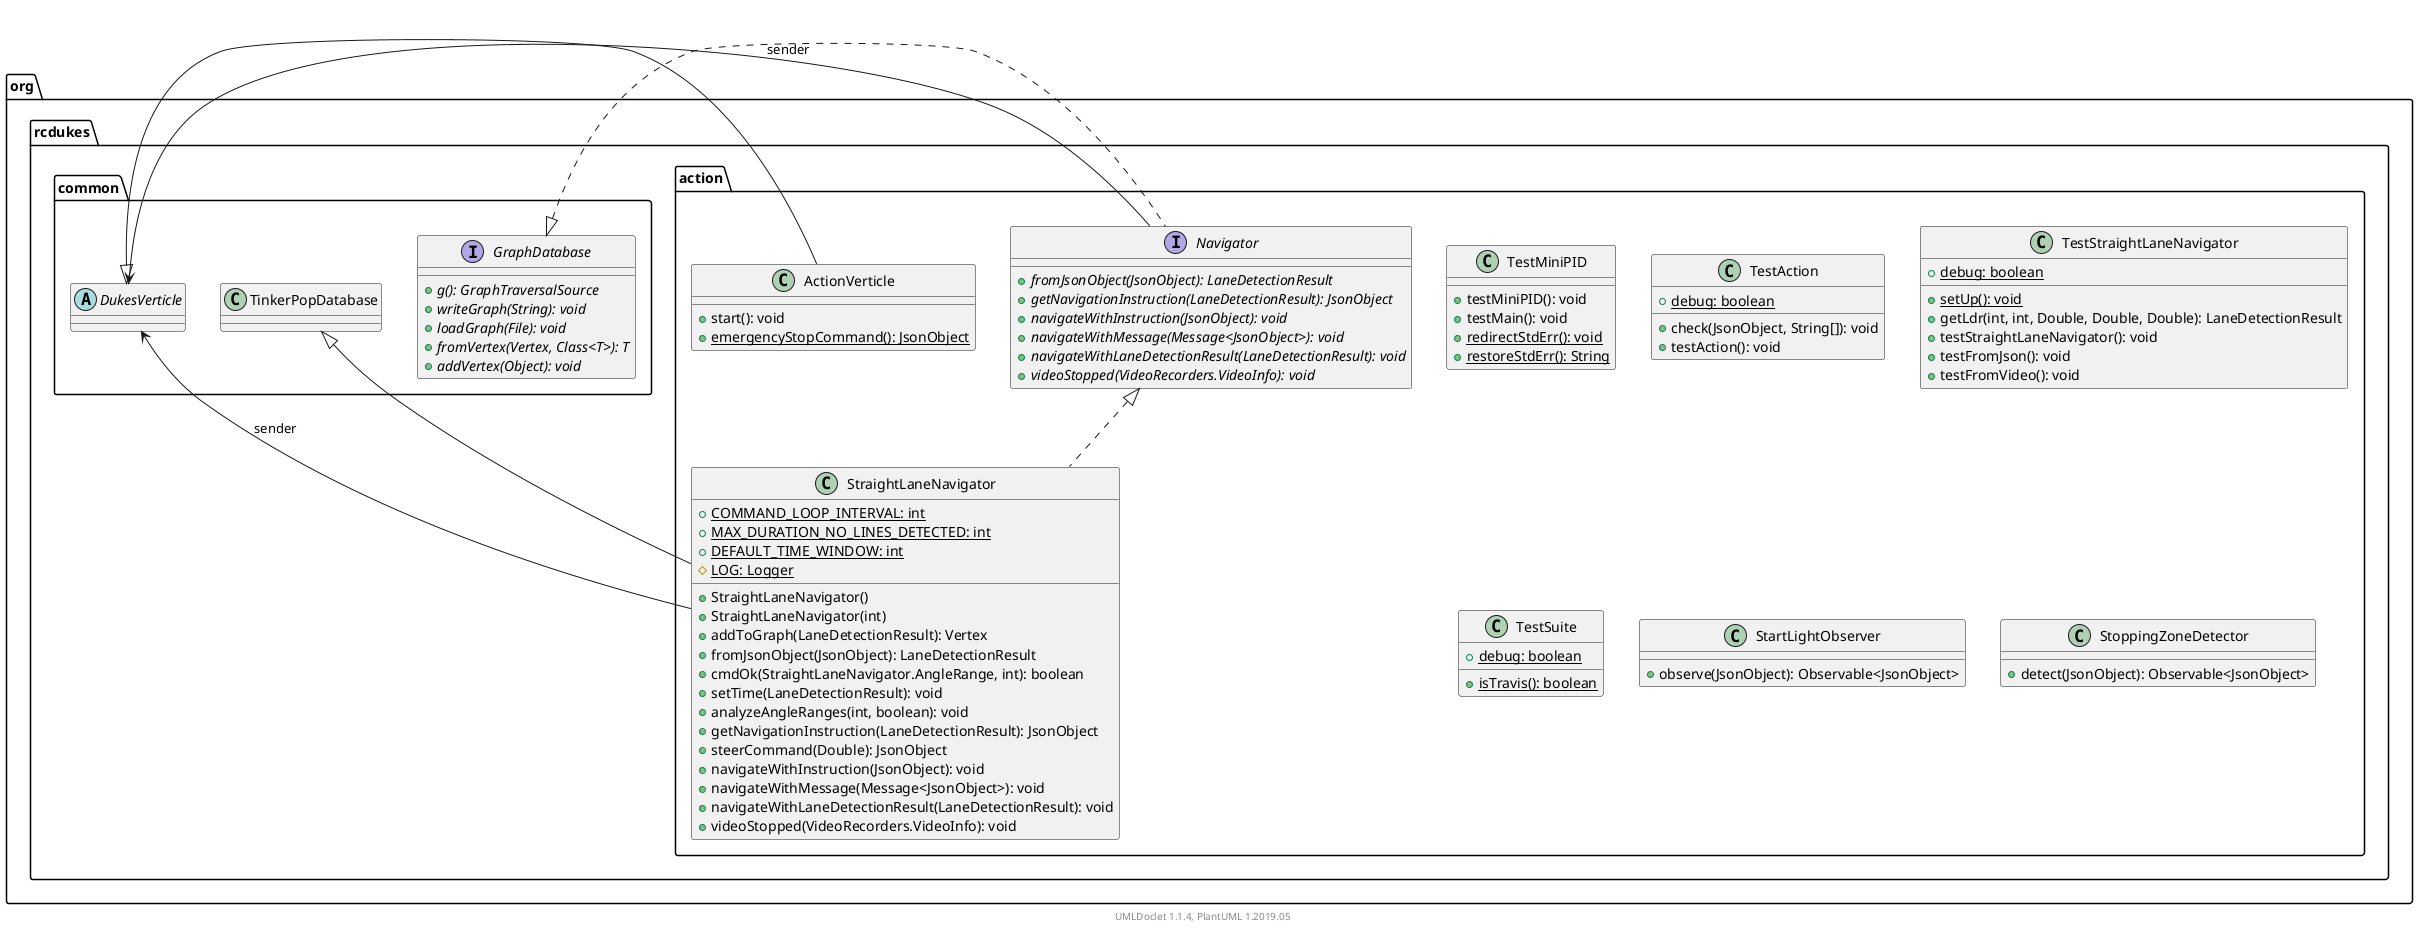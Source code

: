 @startuml

    namespace org.rcdukes.action {

        class TestMiniPID [[TestMiniPID.html]] {
            +testMiniPID(): void
            +testMain(): void
            {static} +redirectStdErr(): void
            {static} +restoreStdErr(): String
        }

        class TestAction [[TestAction.html]] {
            {static} +debug: boolean
            +check(JsonObject, String[]): void
            +testAction(): void
        }

        class TestStraightLaneNavigator [[TestStraightLaneNavigator.html]] {
            {static} +debug: boolean
            {static} +setUp(): void
            +getLdr(int, int, Double, Double, Double): LaneDetectionResult
            +testStraightLaneNavigator(): void
            +testFromJson(): void
            +testFromVideo(): void
        }

        class TestSuite [[TestSuite.html]] {
            {static} +debug: boolean
            {static} +isTravis(): boolean
        }

        interface Navigator [[Navigator.html]] {
            {abstract} +fromJsonObject(JsonObject): LaneDetectionResult
            {abstract} +getNavigationInstruction(LaneDetectionResult): JsonObject
            {abstract} +navigateWithInstruction(JsonObject): void
            {abstract} +navigateWithMessage(Message<JsonObject>): void
            {abstract} +navigateWithLaneDetectionResult(LaneDetectionResult): void
            {abstract} +videoStopped(VideoRecorders.VideoInfo): void
        }

        class StartLightObserver [[StartLightObserver.html]] {
            +observe(JsonObject): Observable<JsonObject>
        }

        class ActionVerticle [[ActionVerticle.html]] {
            +start(): void
            {static} +emergencyStopCommand(): JsonObject
        }

        class StoppingZoneDetector [[StoppingZoneDetector.html]] {
            +detect(JsonObject): Observable<JsonObject>
        }

        class StraightLaneNavigator [[StraightLaneNavigator.html]] {
            {static} +COMMAND_LOOP_INTERVAL: int
            {static} +MAX_DURATION_NO_LINES_DETECTED: int
            {static} +DEFAULT_TIME_WINDOW: int
            {static} #LOG: Logger
            +StraightLaneNavigator()
            +StraightLaneNavigator(int)
            +addToGraph(LaneDetectionResult): Vertex
            +fromJsonObject(JsonObject): LaneDetectionResult
            +cmdOk(StraightLaneNavigator.AngleRange, int): boolean
            +setTime(LaneDetectionResult): void
            +analyzeAngleRanges(int, boolean): void
            +getNavigationInstruction(LaneDetectionResult): JsonObject
            +steerCommand(Double): JsonObject
            +navigateWithInstruction(JsonObject): void
            +navigateWithMessage(Message<JsonObject>): void
            +navigateWithLaneDetectionResult(LaneDetectionResult): void
            +videoStopped(VideoRecorders.VideoInfo): void
        }

        interface org.rcdukes.common.GraphDatabase {
            {abstract} +g(): GraphTraversalSource
            {abstract} +writeGraph(String): void
            {abstract} +loadGraph(File): void
            {abstract} +fromVertex(Vertex, Class<T>): T
            {abstract} +addVertex(Object): void
        }
        org.rcdukes.common.GraphDatabase <|.. Navigator

        abstract class org.rcdukes.common.DukesVerticle
        org.rcdukes.common.DukesVerticle <|-- ActionVerticle

        class org.rcdukes.common.TinkerPopDatabase
        org.rcdukes.common.TinkerPopDatabase <|-- StraightLaneNavigator

        Navigator <|.. StraightLaneNavigator

        Navigator --> org.rcdukes.common.DukesVerticle: sender

        StraightLaneNavigator --> org.rcdukes.common.DukesVerticle: sender

    }


    center footer UMLDoclet 1.1.4, PlantUML 1.2019.05
@enduml
